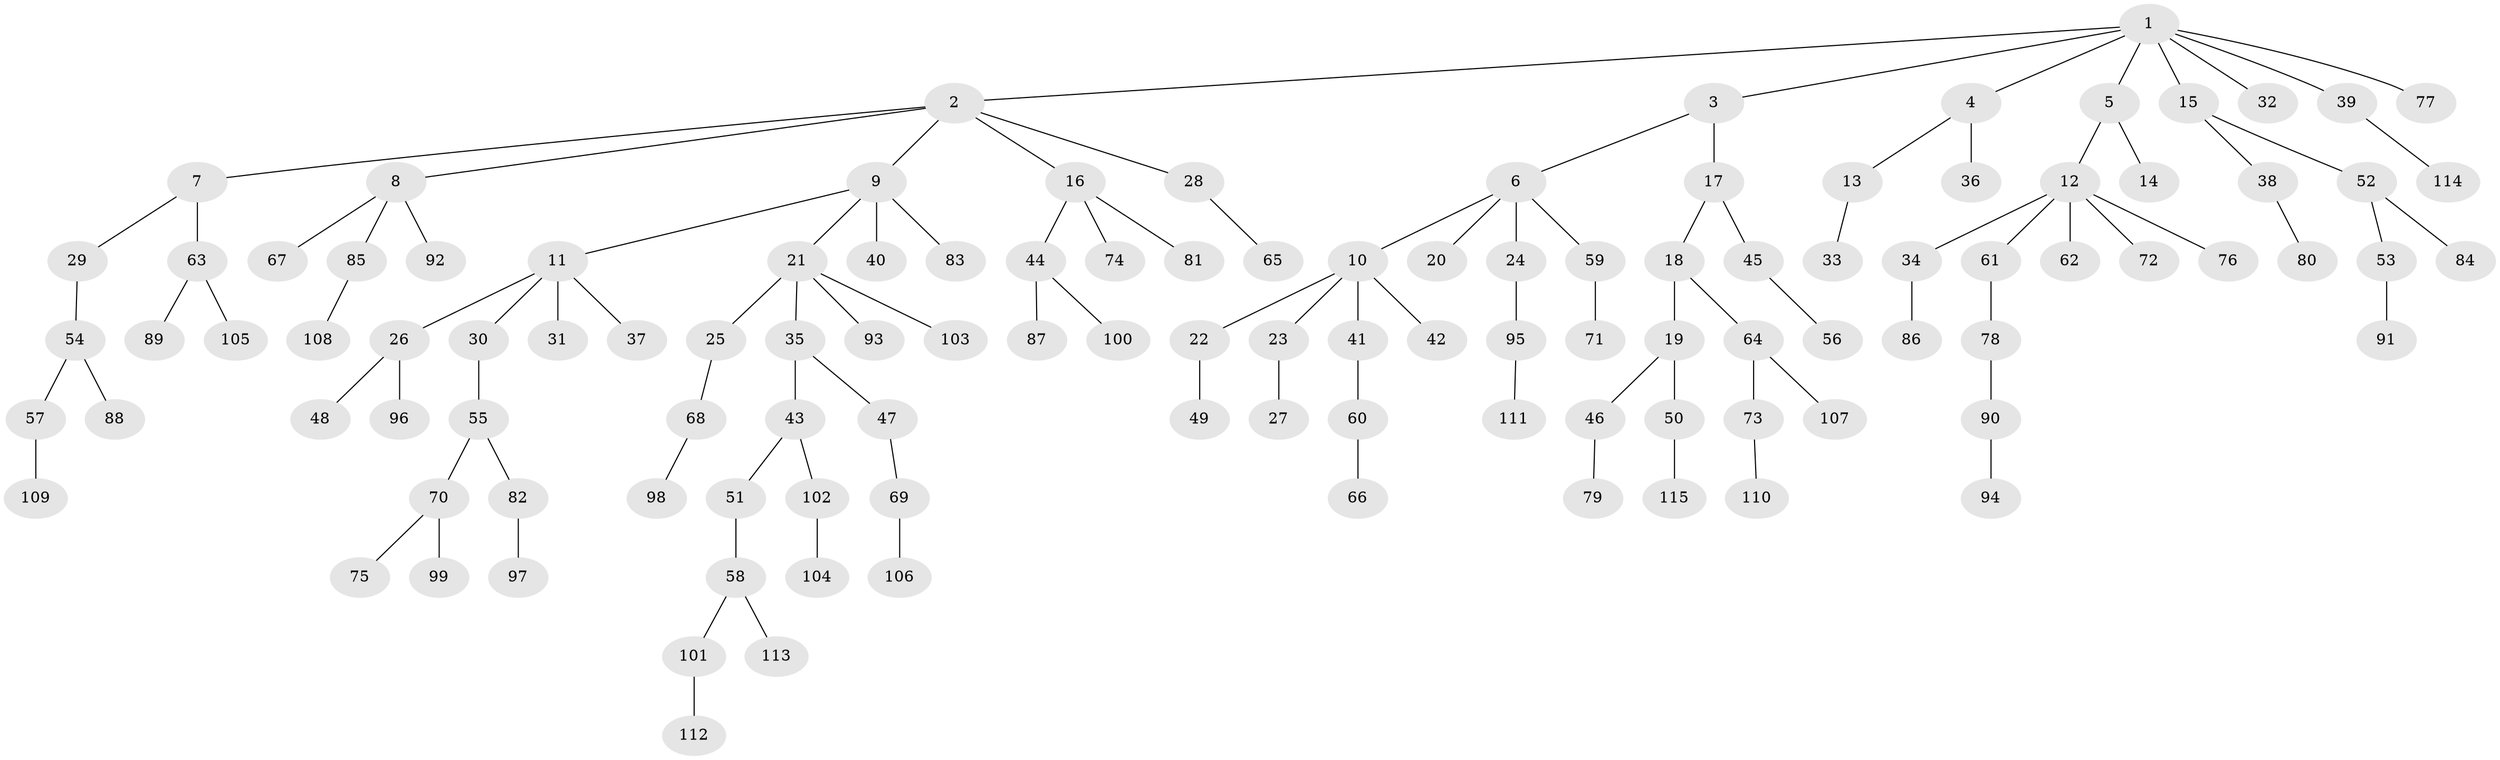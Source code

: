 // Generated by graph-tools (version 1.1) at 2025/15/03/09/25 04:15:38]
// undirected, 115 vertices, 114 edges
graph export_dot {
graph [start="1"]
  node [color=gray90,style=filled];
  1;
  2;
  3;
  4;
  5;
  6;
  7;
  8;
  9;
  10;
  11;
  12;
  13;
  14;
  15;
  16;
  17;
  18;
  19;
  20;
  21;
  22;
  23;
  24;
  25;
  26;
  27;
  28;
  29;
  30;
  31;
  32;
  33;
  34;
  35;
  36;
  37;
  38;
  39;
  40;
  41;
  42;
  43;
  44;
  45;
  46;
  47;
  48;
  49;
  50;
  51;
  52;
  53;
  54;
  55;
  56;
  57;
  58;
  59;
  60;
  61;
  62;
  63;
  64;
  65;
  66;
  67;
  68;
  69;
  70;
  71;
  72;
  73;
  74;
  75;
  76;
  77;
  78;
  79;
  80;
  81;
  82;
  83;
  84;
  85;
  86;
  87;
  88;
  89;
  90;
  91;
  92;
  93;
  94;
  95;
  96;
  97;
  98;
  99;
  100;
  101;
  102;
  103;
  104;
  105;
  106;
  107;
  108;
  109;
  110;
  111;
  112;
  113;
  114;
  115;
  1 -- 2;
  1 -- 3;
  1 -- 4;
  1 -- 5;
  1 -- 15;
  1 -- 32;
  1 -- 39;
  1 -- 77;
  2 -- 7;
  2 -- 8;
  2 -- 9;
  2 -- 16;
  2 -- 28;
  3 -- 6;
  3 -- 17;
  4 -- 13;
  4 -- 36;
  5 -- 12;
  5 -- 14;
  6 -- 10;
  6 -- 20;
  6 -- 24;
  6 -- 59;
  7 -- 29;
  7 -- 63;
  8 -- 67;
  8 -- 85;
  8 -- 92;
  9 -- 11;
  9 -- 21;
  9 -- 40;
  9 -- 83;
  10 -- 22;
  10 -- 23;
  10 -- 41;
  10 -- 42;
  11 -- 26;
  11 -- 30;
  11 -- 31;
  11 -- 37;
  12 -- 34;
  12 -- 61;
  12 -- 62;
  12 -- 72;
  12 -- 76;
  13 -- 33;
  15 -- 38;
  15 -- 52;
  16 -- 44;
  16 -- 74;
  16 -- 81;
  17 -- 18;
  17 -- 45;
  18 -- 19;
  18 -- 64;
  19 -- 46;
  19 -- 50;
  21 -- 25;
  21 -- 35;
  21 -- 93;
  21 -- 103;
  22 -- 49;
  23 -- 27;
  24 -- 95;
  25 -- 68;
  26 -- 48;
  26 -- 96;
  28 -- 65;
  29 -- 54;
  30 -- 55;
  34 -- 86;
  35 -- 43;
  35 -- 47;
  38 -- 80;
  39 -- 114;
  41 -- 60;
  43 -- 51;
  43 -- 102;
  44 -- 87;
  44 -- 100;
  45 -- 56;
  46 -- 79;
  47 -- 69;
  50 -- 115;
  51 -- 58;
  52 -- 53;
  52 -- 84;
  53 -- 91;
  54 -- 57;
  54 -- 88;
  55 -- 70;
  55 -- 82;
  57 -- 109;
  58 -- 101;
  58 -- 113;
  59 -- 71;
  60 -- 66;
  61 -- 78;
  63 -- 89;
  63 -- 105;
  64 -- 73;
  64 -- 107;
  68 -- 98;
  69 -- 106;
  70 -- 75;
  70 -- 99;
  73 -- 110;
  78 -- 90;
  82 -- 97;
  85 -- 108;
  90 -- 94;
  95 -- 111;
  101 -- 112;
  102 -- 104;
}
